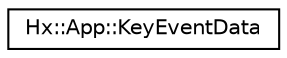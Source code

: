 digraph "Graphical Class Hierarchy"
{
  edge [fontname="Helvetica",fontsize="10",labelfontname="Helvetica",labelfontsize="10"];
  node [fontname="Helvetica",fontsize="10",shape=record];
  rankdir="LR";
  Node0 [label="Hx::App::KeyEventData",height=0.2,width=0.4,color="black", fillcolor="white", style="filled",URL="$structHx_1_1App_1_1KeyEventData.html"];
}
